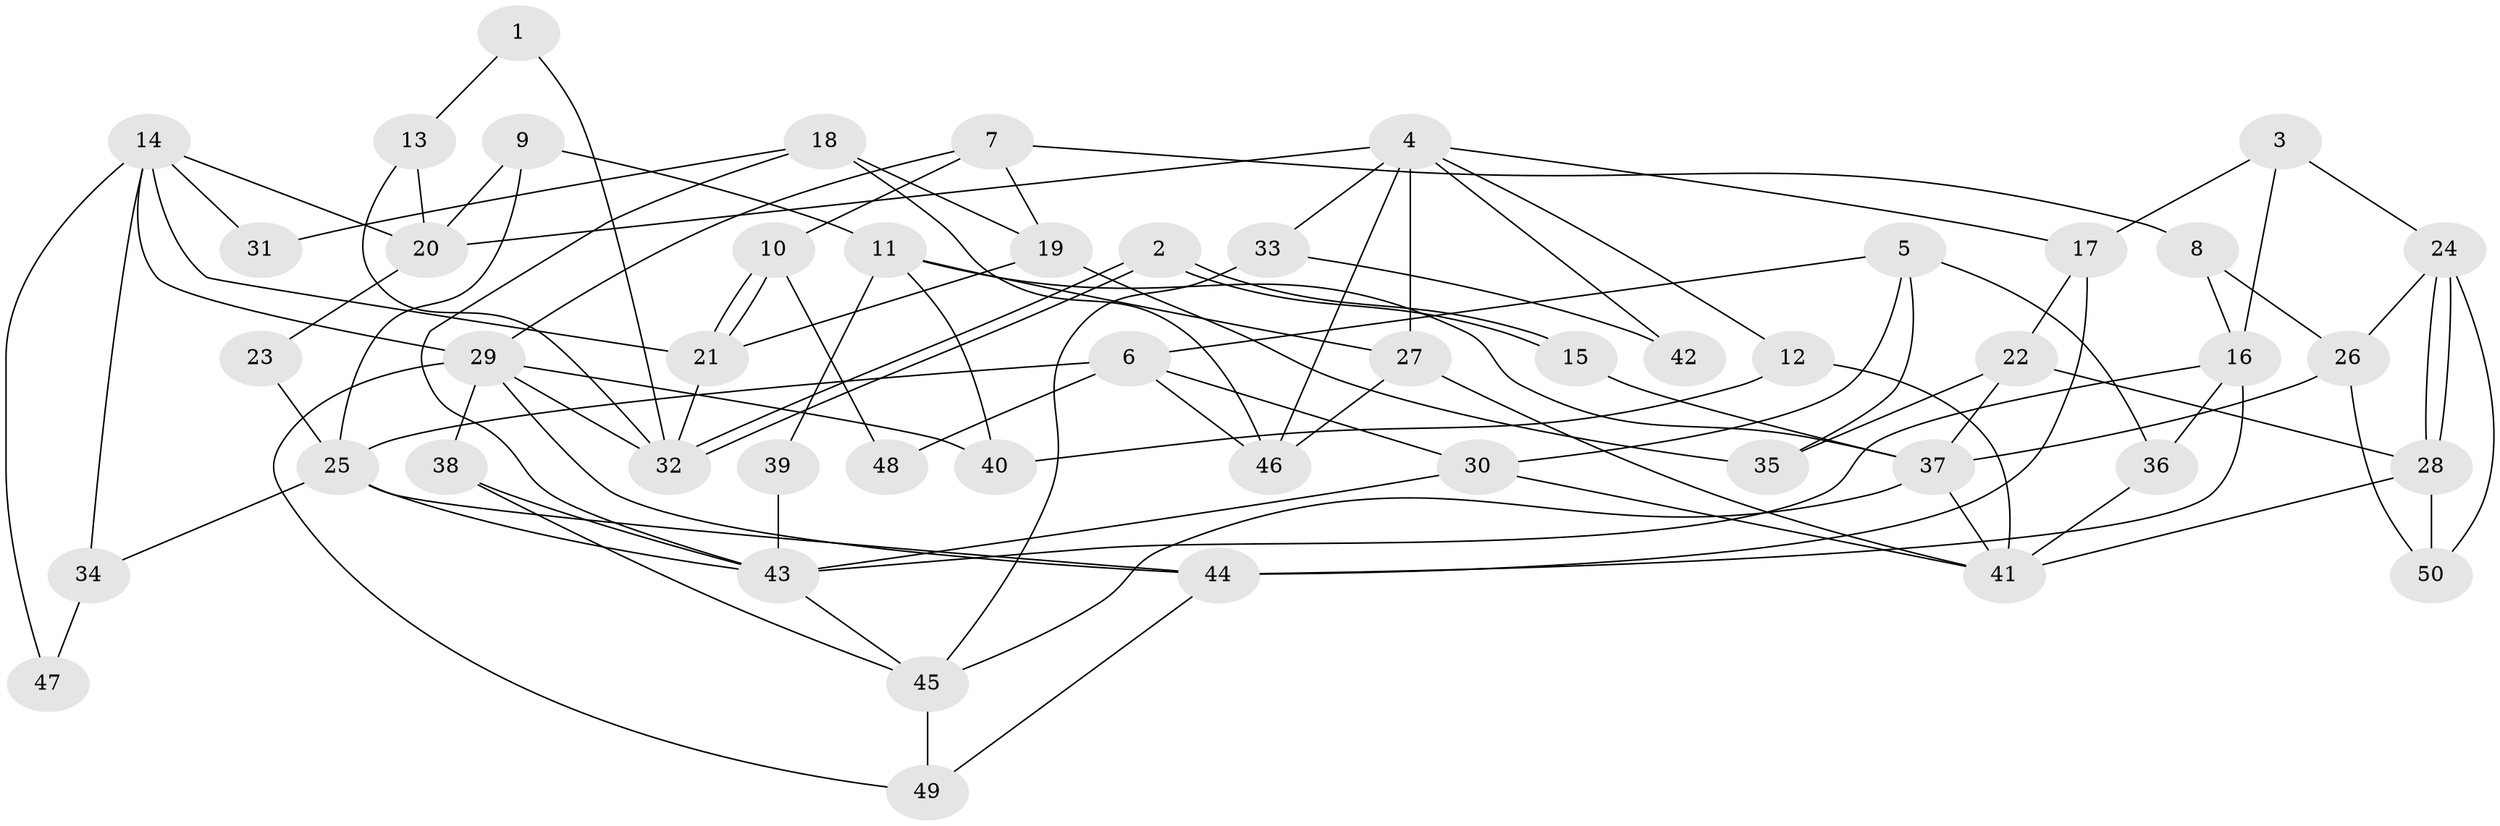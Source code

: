 // coarse degree distribution, {2: 0.15625, 6: 0.21875, 5: 0.125, 7: 0.09375, 3: 0.21875, 4: 0.0625, 8: 0.0625, 9: 0.03125, 1: 0.03125}
// Generated by graph-tools (version 1.1) at 2025/42/03/06/25 10:42:01]
// undirected, 50 vertices, 100 edges
graph export_dot {
graph [start="1"]
  node [color=gray90,style=filled];
  1;
  2;
  3;
  4;
  5;
  6;
  7;
  8;
  9;
  10;
  11;
  12;
  13;
  14;
  15;
  16;
  17;
  18;
  19;
  20;
  21;
  22;
  23;
  24;
  25;
  26;
  27;
  28;
  29;
  30;
  31;
  32;
  33;
  34;
  35;
  36;
  37;
  38;
  39;
  40;
  41;
  42;
  43;
  44;
  45;
  46;
  47;
  48;
  49;
  50;
  1 -- 13;
  1 -- 32;
  2 -- 32;
  2 -- 32;
  2 -- 15;
  2 -- 15;
  3 -- 24;
  3 -- 16;
  3 -- 17;
  4 -- 46;
  4 -- 12;
  4 -- 17;
  4 -- 20;
  4 -- 27;
  4 -- 33;
  4 -- 42;
  5 -- 36;
  5 -- 6;
  5 -- 30;
  5 -- 35;
  6 -- 46;
  6 -- 30;
  6 -- 25;
  6 -- 48;
  7 -- 8;
  7 -- 29;
  7 -- 10;
  7 -- 19;
  8 -- 16;
  8 -- 26;
  9 -- 11;
  9 -- 20;
  9 -- 25;
  10 -- 21;
  10 -- 21;
  10 -- 48;
  11 -- 27;
  11 -- 37;
  11 -- 39;
  11 -- 40;
  12 -- 41;
  12 -- 40;
  13 -- 20;
  13 -- 32;
  14 -- 29;
  14 -- 21;
  14 -- 20;
  14 -- 31;
  14 -- 34;
  14 -- 47;
  15 -- 37;
  16 -- 43;
  16 -- 44;
  16 -- 36;
  17 -- 22;
  17 -- 44;
  18 -- 19;
  18 -- 43;
  18 -- 31;
  18 -- 46;
  19 -- 21;
  19 -- 35;
  20 -- 23;
  21 -- 32;
  22 -- 35;
  22 -- 28;
  22 -- 37;
  23 -- 25;
  24 -- 26;
  24 -- 28;
  24 -- 28;
  24 -- 50;
  25 -- 34;
  25 -- 43;
  25 -- 44;
  26 -- 50;
  26 -- 37;
  27 -- 41;
  27 -- 46;
  28 -- 41;
  28 -- 50;
  29 -- 44;
  29 -- 49;
  29 -- 32;
  29 -- 38;
  29 -- 40;
  30 -- 41;
  30 -- 43;
  33 -- 45;
  33 -- 42;
  34 -- 47;
  36 -- 41;
  37 -- 45;
  37 -- 41;
  38 -- 43;
  38 -- 45;
  39 -- 43;
  43 -- 45;
  44 -- 49;
  45 -- 49;
}
